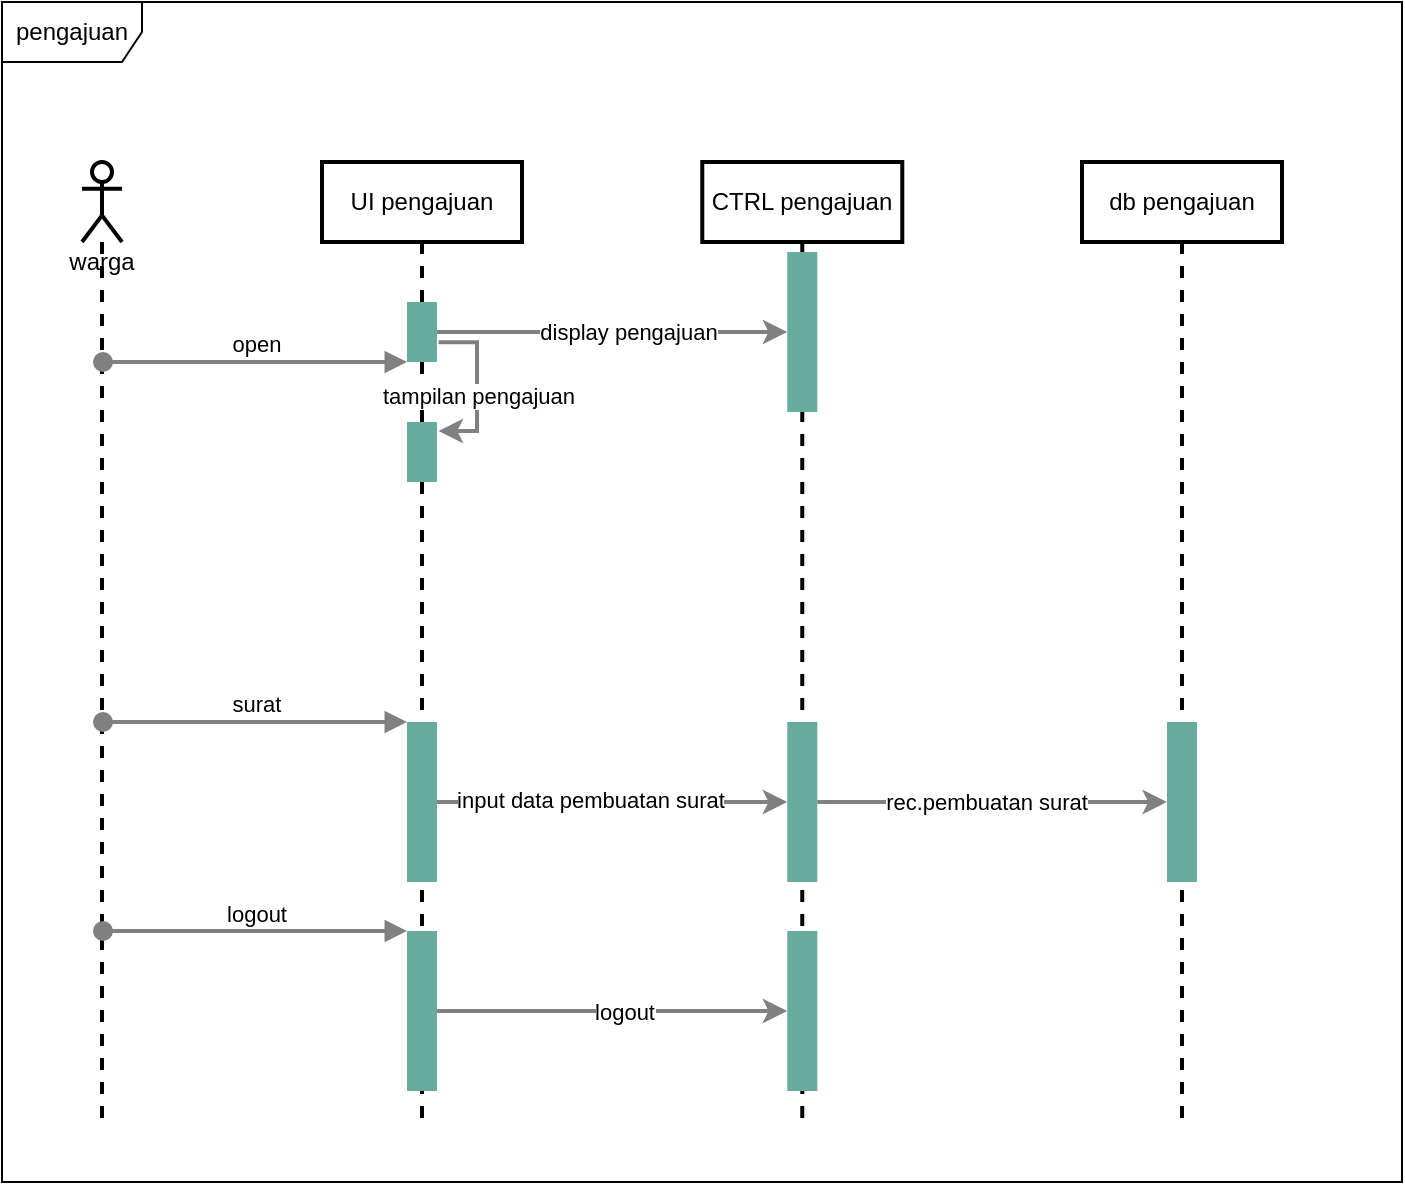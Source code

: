 <mxfile version="14.0.1" type="github">
  <diagram id="1kJs44cWYqPL19ZjNiLm" name="Page-1">
    <mxGraphModel dx="1436" dy="238" grid="1" gridSize="10" guides="1" tooltips="1" connect="1" arrows="1" fold="1" page="1" pageScale="1" pageWidth="827" pageHeight="1169" math="0" shadow="0">
      <root>
        <mxCell id="0" />
        <mxCell id="1" parent="0" />
        <mxCell id="awcaUdx00i1b3QdDf-VS-2" value="warga" style="shape=umlLifeline;participant=umlActor;perimeter=lifelinePerimeter;whiteSpace=wrap;html=1;container=1;collapsible=0;recursiveResize=0;verticalAlign=top;spacingTop=36;outlineConnect=0;size=40;strokeWidth=2;" parent="1" vertex="1">
          <mxGeometry x="30" y="160" width="20" height="480" as="geometry" />
        </mxCell>
        <mxCell id="awcaUdx00i1b3QdDf-VS-3" value="UI pengajuan" style="shape=umlLifeline;perimeter=lifelinePerimeter;whiteSpace=wrap;html=1;container=1;collapsible=0;recursiveResize=0;outlineConnect=0;strokeWidth=2;" parent="1" vertex="1">
          <mxGeometry x="150" y="160" width="100" height="480" as="geometry" />
        </mxCell>
        <mxCell id="awcaUdx00i1b3QdDf-VS-16" value="" style="edgeStyle=orthogonalEdgeStyle;rounded=0;orthogonalLoop=1;jettySize=auto;html=1;strokeColor=#808080;strokeWidth=2;exitX=1.052;exitY=0.671;exitDx=0;exitDy=0;exitPerimeter=0;entryX=1.052;entryY=0.149;entryDx=0;entryDy=0;entryPerimeter=0;" parent="awcaUdx00i1b3QdDf-VS-3" source="awcaUdx00i1b3QdDf-VS-6" target="awcaUdx00i1b3QdDf-VS-15" edge="1">
          <mxGeometry relative="1" as="geometry" />
        </mxCell>
        <mxCell id="awcaUdx00i1b3QdDf-VS-17" value="tampilan pengajuan" style="edgeLabel;html=1;align=center;verticalAlign=middle;resizable=0;points=[];" parent="awcaUdx00i1b3QdDf-VS-16" vertex="1" connectable="0">
          <mxGeometry x="0.095" relative="1" as="geometry">
            <mxPoint as="offset" />
          </mxGeometry>
        </mxCell>
        <mxCell id="awcaUdx00i1b3QdDf-VS-6" value="" style="html=1;points=[];perimeter=orthogonalPerimeter;strokeWidth=2;strokeColor=none;fillColor=#67AB9F;" parent="awcaUdx00i1b3QdDf-VS-3" vertex="1">
          <mxGeometry x="42.5" y="70" width="15" height="30" as="geometry" />
        </mxCell>
        <mxCell id="awcaUdx00i1b3QdDf-VS-15" value="" style="html=1;points=[];perimeter=orthogonalPerimeter;strokeWidth=2;strokeColor=none;fillColor=#67AB9F;" parent="awcaUdx00i1b3QdDf-VS-3" vertex="1">
          <mxGeometry x="42.5" y="130" width="15" height="30" as="geometry" />
        </mxCell>
        <mxCell id="awcaUdx00i1b3QdDf-VS-34" value="" style="html=1;points=[];perimeter=orthogonalPerimeter;strokeWidth=2;fillColor=#67AB9F;strokeColor=none;" parent="awcaUdx00i1b3QdDf-VS-3" vertex="1">
          <mxGeometry x="42.5" y="280" width="15" height="80" as="geometry" />
        </mxCell>
        <mxCell id="awcaUdx00i1b3QdDf-VS-46" value="" style="html=1;points=[];perimeter=orthogonalPerimeter;strokeWidth=2;fillColor=#67AB9F;strokeColor=none;" parent="awcaUdx00i1b3QdDf-VS-3" vertex="1">
          <mxGeometry x="42.5" y="384.5" width="15" height="80" as="geometry" />
        </mxCell>
        <mxCell id="awcaUdx00i1b3QdDf-VS-4" value="CTRL pengajuan" style="shape=umlLifeline;perimeter=lifelinePerimeter;whiteSpace=wrap;html=1;container=1;collapsible=0;recursiveResize=0;outlineConnect=0;strokeWidth=2;" parent="1" vertex="1">
          <mxGeometry x="340.14" y="160" width="100" height="480" as="geometry" />
        </mxCell>
        <mxCell id="awcaUdx00i1b3QdDf-VS-37" value="" style="html=1;points=[];perimeter=orthogonalPerimeter;strokeWidth=2;fillColor=#67AB9F;strokeColor=none;" parent="awcaUdx00i1b3QdDf-VS-4" vertex="1">
          <mxGeometry x="42.5" y="280" width="15" height="80" as="geometry" />
        </mxCell>
        <mxCell id="awcaUdx00i1b3QdDf-VS-48" value="" style="html=1;points=[];perimeter=orthogonalPerimeter;strokeWidth=2;fillColor=#67AB9F;strokeColor=none;" parent="awcaUdx00i1b3QdDf-VS-4" vertex="1">
          <mxGeometry x="42.5" y="384.5" width="15" height="80" as="geometry" />
        </mxCell>
        <mxCell id="awcaUdx00i1b3QdDf-VS-5" value="db pengajuan" style="shape=umlLifeline;perimeter=lifelinePerimeter;whiteSpace=wrap;html=1;container=1;collapsible=0;recursiveResize=0;outlineConnect=0;strokeWidth=2;" parent="1" vertex="1">
          <mxGeometry x="530" y="160" width="100" height="480" as="geometry" />
        </mxCell>
        <mxCell id="awcaUdx00i1b3QdDf-VS-40" value="" style="html=1;points=[];perimeter=orthogonalPerimeter;strokeWidth=2;fillColor=#67AB9F;strokeColor=none;" parent="awcaUdx00i1b3QdDf-VS-5" vertex="1">
          <mxGeometry x="42.5" y="280" width="15" height="80" as="geometry" />
        </mxCell>
        <mxCell id="awcaUdx00i1b3QdDf-VS-7" value="open" style="html=1;verticalAlign=bottom;startArrow=oval;endArrow=block;startSize=8;strokeColor=#808080;strokeWidth=2;" parent="1" source="awcaUdx00i1b3QdDf-VS-2" target="awcaUdx00i1b3QdDf-VS-6" edge="1">
          <mxGeometry relative="1" as="geometry">
            <mxPoint x="140" y="230" as="sourcePoint" />
          </mxGeometry>
        </mxCell>
        <mxCell id="awcaUdx00i1b3QdDf-VS-12" value="" style="html=1;points=[];perimeter=orthogonalPerimeter;strokeWidth=2;strokeColor=none;fillColor=#67AB9F;" parent="1" vertex="1">
          <mxGeometry x="382.64" y="205" width="15" height="80" as="geometry" />
        </mxCell>
        <mxCell id="awcaUdx00i1b3QdDf-VS-13" value="" style="edgeStyle=orthogonalEdgeStyle;rounded=0;orthogonalLoop=1;jettySize=auto;html=1;strokeColor=#808080;strokeWidth=2;" parent="1" source="awcaUdx00i1b3QdDf-VS-6" target="awcaUdx00i1b3QdDf-VS-12" edge="1">
          <mxGeometry relative="1" as="geometry" />
        </mxCell>
        <mxCell id="awcaUdx00i1b3QdDf-VS-14" value="display pengajuan" style="edgeLabel;html=1;align=center;verticalAlign=middle;resizable=0;points=[];" parent="awcaUdx00i1b3QdDf-VS-13" vertex="1" connectable="0">
          <mxGeometry x="-0.081" y="1" relative="1" as="geometry">
            <mxPoint x="14.88" y="1" as="offset" />
          </mxGeometry>
        </mxCell>
        <mxCell id="awcaUdx00i1b3QdDf-VS-35" value="surat" style="html=1;verticalAlign=bottom;startArrow=oval;endArrow=block;startSize=8;strokeColor=#808080;strokeWidth=2;" parent="1" source="awcaUdx00i1b3QdDf-VS-2" target="awcaUdx00i1b3QdDf-VS-34" edge="1">
          <mxGeometry relative="1" as="geometry">
            <mxPoint x="135" y="440" as="sourcePoint" />
          </mxGeometry>
        </mxCell>
        <mxCell id="awcaUdx00i1b3QdDf-VS-38" value="" style="edgeStyle=orthogonalEdgeStyle;rounded=0;orthogonalLoop=1;jettySize=auto;html=1;strokeColor=#808080;strokeWidth=2;" parent="1" source="awcaUdx00i1b3QdDf-VS-34" target="awcaUdx00i1b3QdDf-VS-37" edge="1">
          <mxGeometry relative="1" as="geometry" />
        </mxCell>
        <mxCell id="awcaUdx00i1b3QdDf-VS-39" value="input data pembuatan surat" style="edgeLabel;html=1;align=center;verticalAlign=middle;resizable=0;points=[];" parent="awcaUdx00i1b3QdDf-VS-38" vertex="1" connectable="0">
          <mxGeometry x="-0.133" y="1" relative="1" as="geometry">
            <mxPoint as="offset" />
          </mxGeometry>
        </mxCell>
        <mxCell id="awcaUdx00i1b3QdDf-VS-41" value="" style="edgeStyle=orthogonalEdgeStyle;rounded=0;orthogonalLoop=1;jettySize=auto;html=1;strokeColor=#808080;strokeWidth=2;" parent="1" source="awcaUdx00i1b3QdDf-VS-37" target="awcaUdx00i1b3QdDf-VS-40" edge="1">
          <mxGeometry relative="1" as="geometry" />
        </mxCell>
        <mxCell id="awcaUdx00i1b3QdDf-VS-42" value="rec.pembuatan surat" style="edgeLabel;html=1;align=center;verticalAlign=middle;resizable=0;points=[];" parent="awcaUdx00i1b3QdDf-VS-41" vertex="1" connectable="0">
          <mxGeometry x="0.151" y="1" relative="1" as="geometry">
            <mxPoint x="-16.64" y="1" as="offset" />
          </mxGeometry>
        </mxCell>
        <mxCell id="awcaUdx00i1b3QdDf-VS-49" value="" style="edgeStyle=orthogonalEdgeStyle;rounded=0;orthogonalLoop=1;jettySize=auto;html=1;strokeColor=#808080;strokeWidth=2;" parent="1" source="awcaUdx00i1b3QdDf-VS-46" target="awcaUdx00i1b3QdDf-VS-48" edge="1">
          <mxGeometry relative="1" as="geometry" />
        </mxCell>
        <mxCell id="awcaUdx00i1b3QdDf-VS-50" value="logout" style="edgeLabel;html=1;align=center;verticalAlign=middle;resizable=0;points=[];" parent="awcaUdx00i1b3QdDf-VS-49" vertex="1" connectable="0">
          <mxGeometry x="-0.117" y="2" relative="1" as="geometry">
            <mxPoint x="15.5" y="2.5" as="offset" />
          </mxGeometry>
        </mxCell>
        <mxCell id="awcaUdx00i1b3QdDf-VS-47" value="logout" style="html=1;verticalAlign=bottom;startArrow=oval;endArrow=block;startSize=8;strokeColor=#808080;strokeWidth=2;" parent="1" source="awcaUdx00i1b3QdDf-VS-2" target="awcaUdx00i1b3QdDf-VS-46" edge="1">
          <mxGeometry relative="1" as="geometry">
            <mxPoint x="90" y="544.5" as="sourcePoint" />
          </mxGeometry>
        </mxCell>
        <mxCell id="HsMnZmplZR2YHBZAGdK5-1" value="pengajuan" style="shape=umlFrame;whiteSpace=wrap;html=1;width=70;height=30;" vertex="1" parent="1">
          <mxGeometry x="-10" y="80" width="700" height="590" as="geometry" />
        </mxCell>
      </root>
    </mxGraphModel>
  </diagram>
</mxfile>
